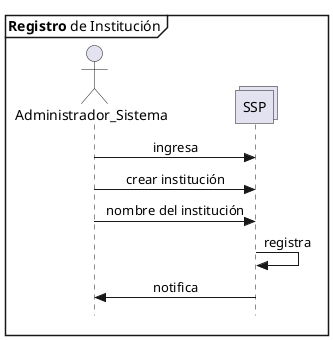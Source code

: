 @startuml Registrar_Institución
skinparam Style strictuml
skinparam SequenceMessageAlignment center

mainframe **Registro** de Institución

actor Administrador_Sistema as admin
collections SSP 

admin -> SSP : ingresa
admin -> SSP : crear institución
admin -> SSP : nombre del institución
SSP -> SSP : registra
SSP -> admin : notifica 

@enduml